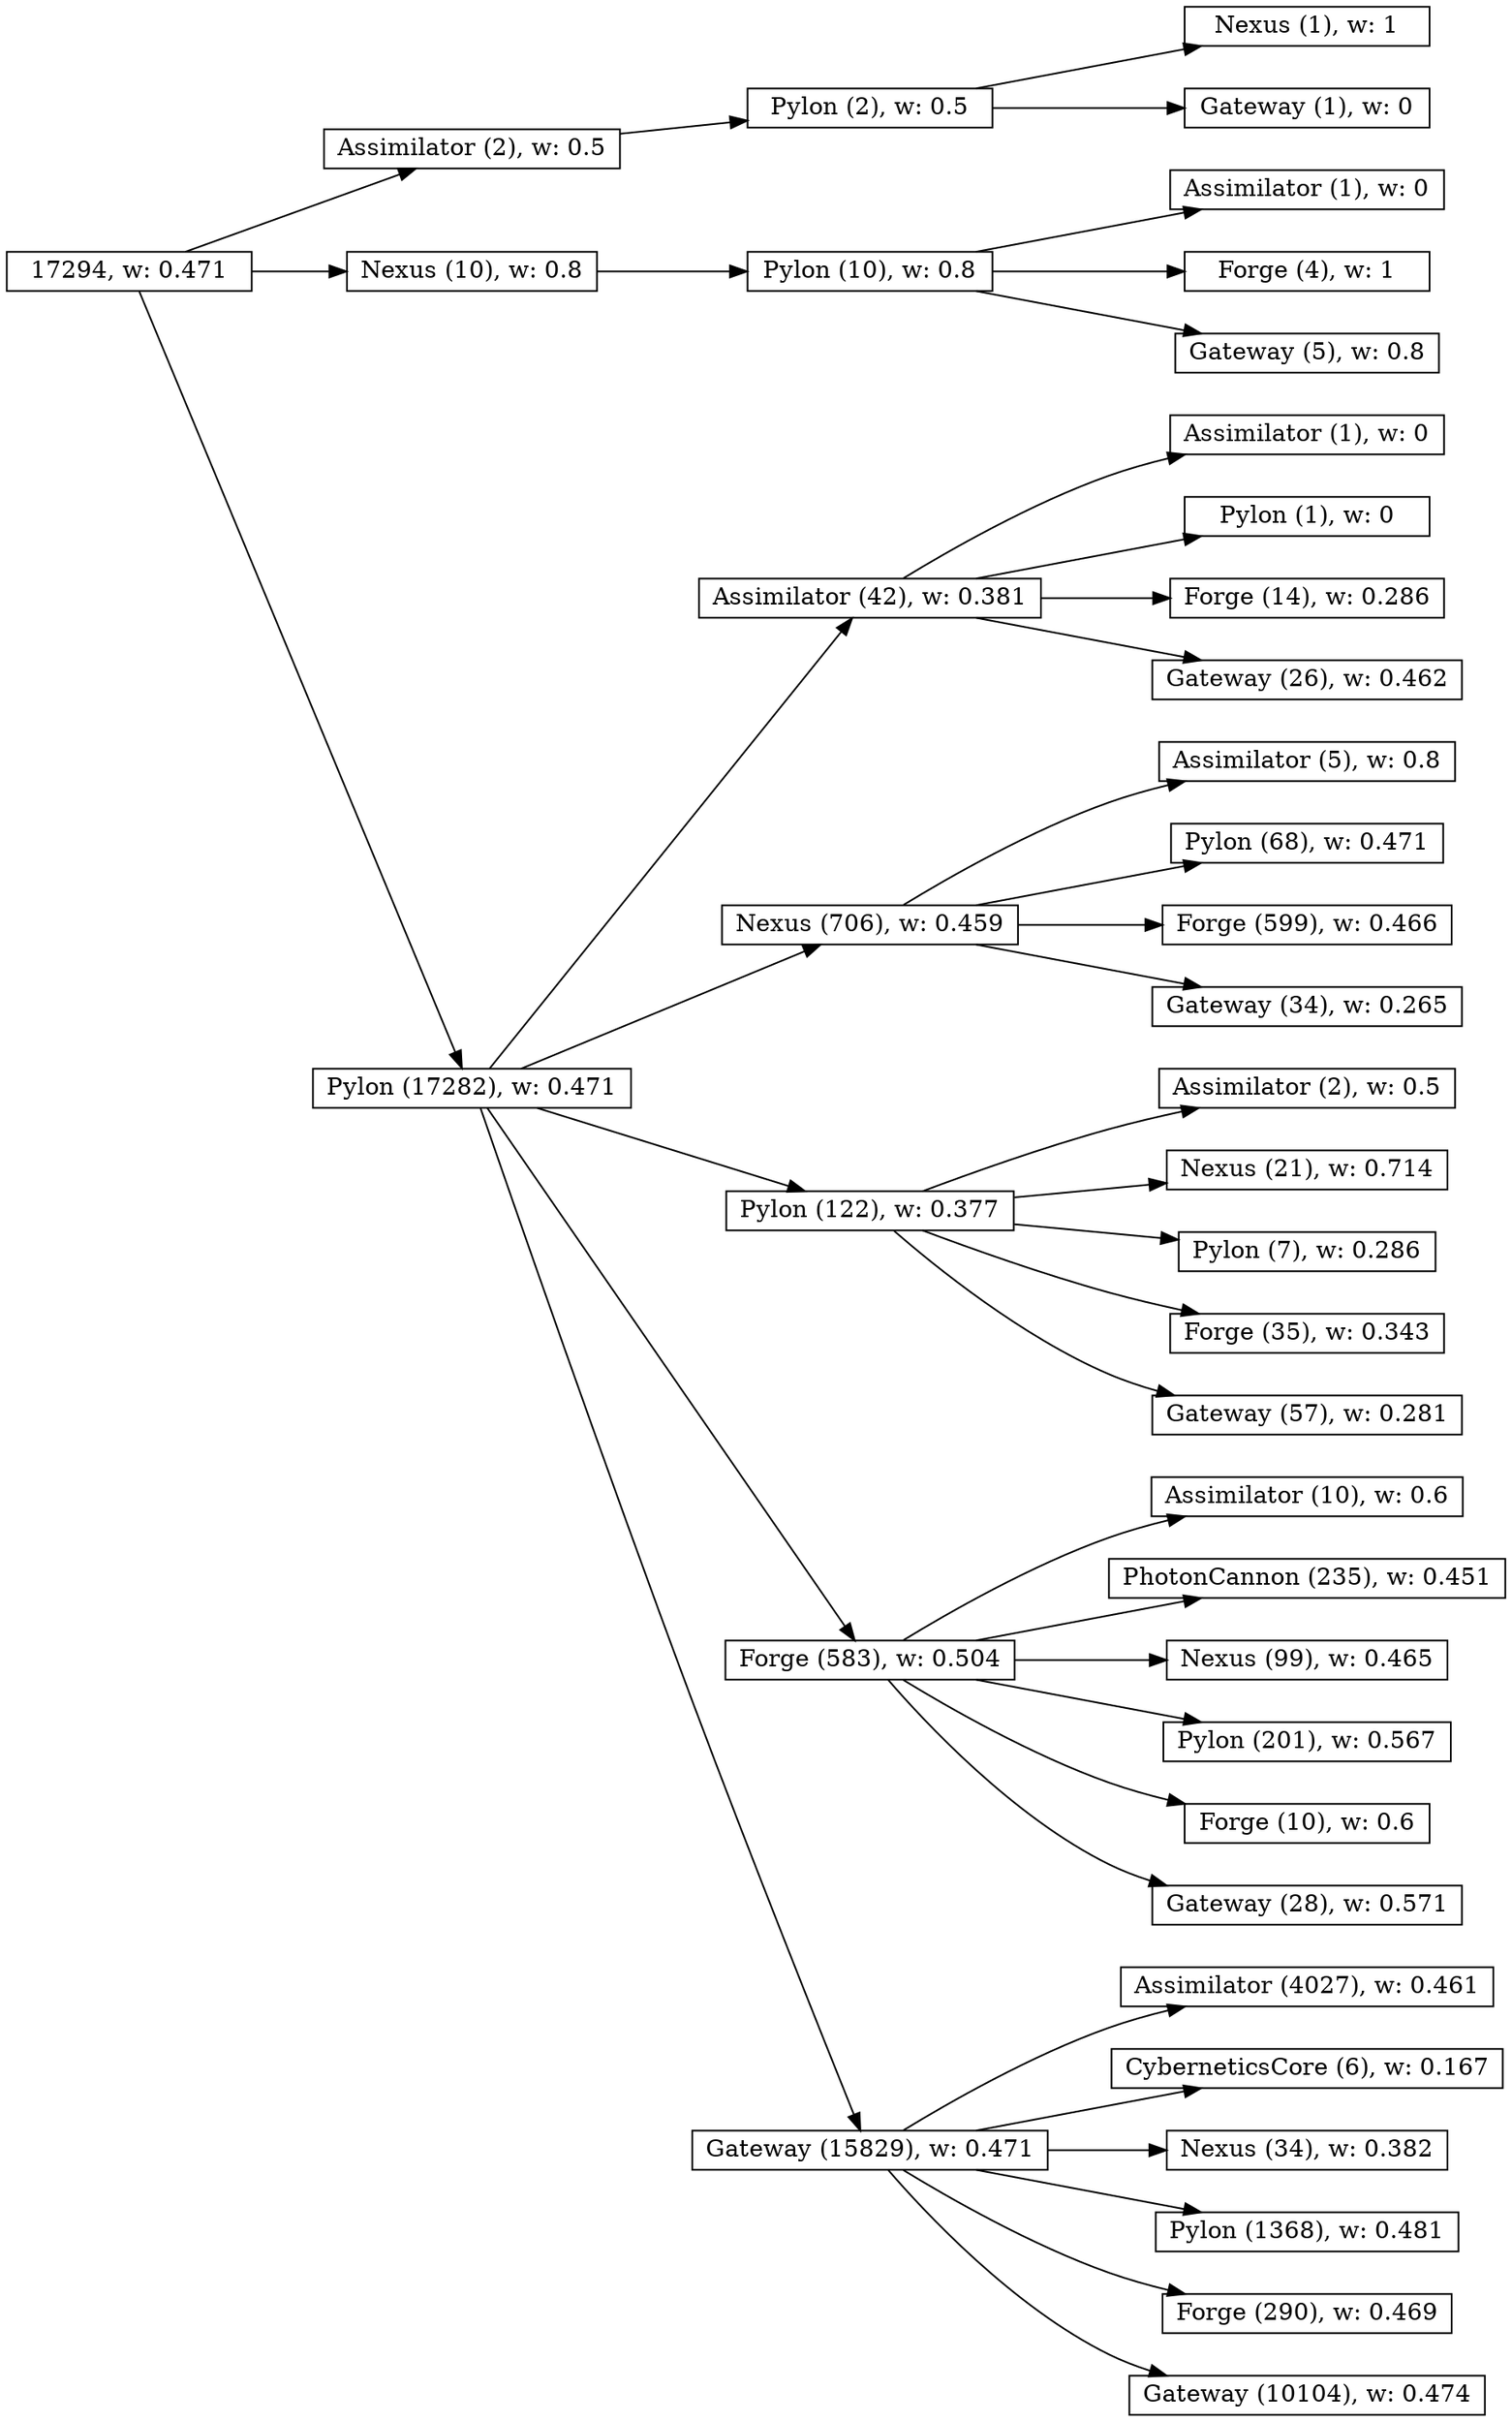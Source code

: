 digraph tree { nodesep=0.35; charset="latin1"; rankdir=LR; fixedsize=true;
node [stype="rounded,filled", width=2, height=0, shape=box, fillcolor="#888888", concentrate=true]
1078283427 [label="17294, w: 0.471"]
95060556 [label="Assimilator (2), w: 0.5"]
2102414971 [label="Pylon (2), w: 0.5"]
592489859 [label="Nexus (1), w: 1"]
95389074 [label="Gateway (1), w: 0"]
2102414971 -> 592489859
2102414971 -> 95389074
95060556 -> 2102414971
1181366056 [label="Nexus (10), w: 0.8"]
1732986677 [label="Pylon (10), w: 0.8"]
2133859725 [label="Assimilator (1), w: 0"]
803493175 [label="Forge (4), w: 1"]
932619889 [label="Gateway (5), w: 0.8"]
1732986677 -> 2133859725
1732986677 -> 803493175
1732986677 -> 932619889
1181366056 -> 1732986677
59334970 [label="Pylon (17282), w: 0.471"]
810428582 [label="Assimilator (42), w: 0.381"]
1531888400 [label="Assimilator (1), w: 0"]
266894917 [label="Pylon (1), w: 0"]
1757015083 [label="Forge (14), w: 0.286"]
104870084 [label="Gateway (26), w: 0.462"]
810428582 -> 1531888400
810428582 -> 266894917
810428582 -> 1757015083
810428582 -> 104870084
1614911248 [label="Nexus (706), w: 0.459"]
1915014350 [label="Assimilator (5), w: 0.8"]
1308762861 [label="Pylon (68), w: 0.471"]
1849892253 [label="Forge (599), w: 0.466"]
2018338552 [label="Gateway (34), w: 0.265"]
1614911248 -> 1915014350
1614911248 -> 1308762861
1614911248 -> 1849892253
1614911248 -> 2018338552
564355452 [label="Pylon (122), w: 0.377"]
1834296612 [label="Assimilator (2), w: 0.5"]
1895405199 [label="Nexus (21), w: 0.714"]
302759995 [label="Pylon (7), w: 0.286"]
1098476222 [label="Forge (35), w: 0.343"]
172949895 [label="Gateway (57), w: 0.281"]
564355452 -> 1834296612
564355452 -> 1895405199
564355452 -> 302759995
564355452 -> 1098476222
564355452 -> 172949895
1223510874 [label="Forge (583), w: 0.504"]
1391339293 [label="Assimilator (10), w: 0.6"]
290065268 [label="PhotonCannon (235), w: 0.451"]
339080586 [label="Nexus (99), w: 0.465"]
1653293411 [label="Pylon (201), w: 0.567"]
611450144 [label="Forge (10), w: 0.6"]
933319313 [label="Gateway (28), w: 0.571"]
1223510874 -> 1391339293
1223510874 -> 290065268
1223510874 -> 339080586
1223510874 -> 1653293411
1223510874 -> 611450144
1223510874 -> 933319313
1077135903 [label="Gateway (15829), w: 0.471"]
135977511 [label="Assimilator (4027), w: 0.461"]
451426969 [label="CyberneticsCore (6), w: 0.167"]
73343132 [label="Nexus (34), w: 0.382"]
22406146 [label="Pylon (1368), w: 0.481"]
770457597 [label="Forge (290), w: 0.469"]
1901925016 [label="Gateway (10104), w: 0.474"]
1077135903 -> 135977511
1077135903 -> 451426969
1077135903 -> 73343132
1077135903 -> 22406146
1077135903 -> 770457597
1077135903 -> 1901925016
59334970 -> 810428582
59334970 -> 1614911248
59334970 -> 564355452
59334970 -> 1223510874
59334970 -> 1077135903
1078283427 -> 95060556
1078283427 -> 1181366056
1078283427 -> 59334970
}